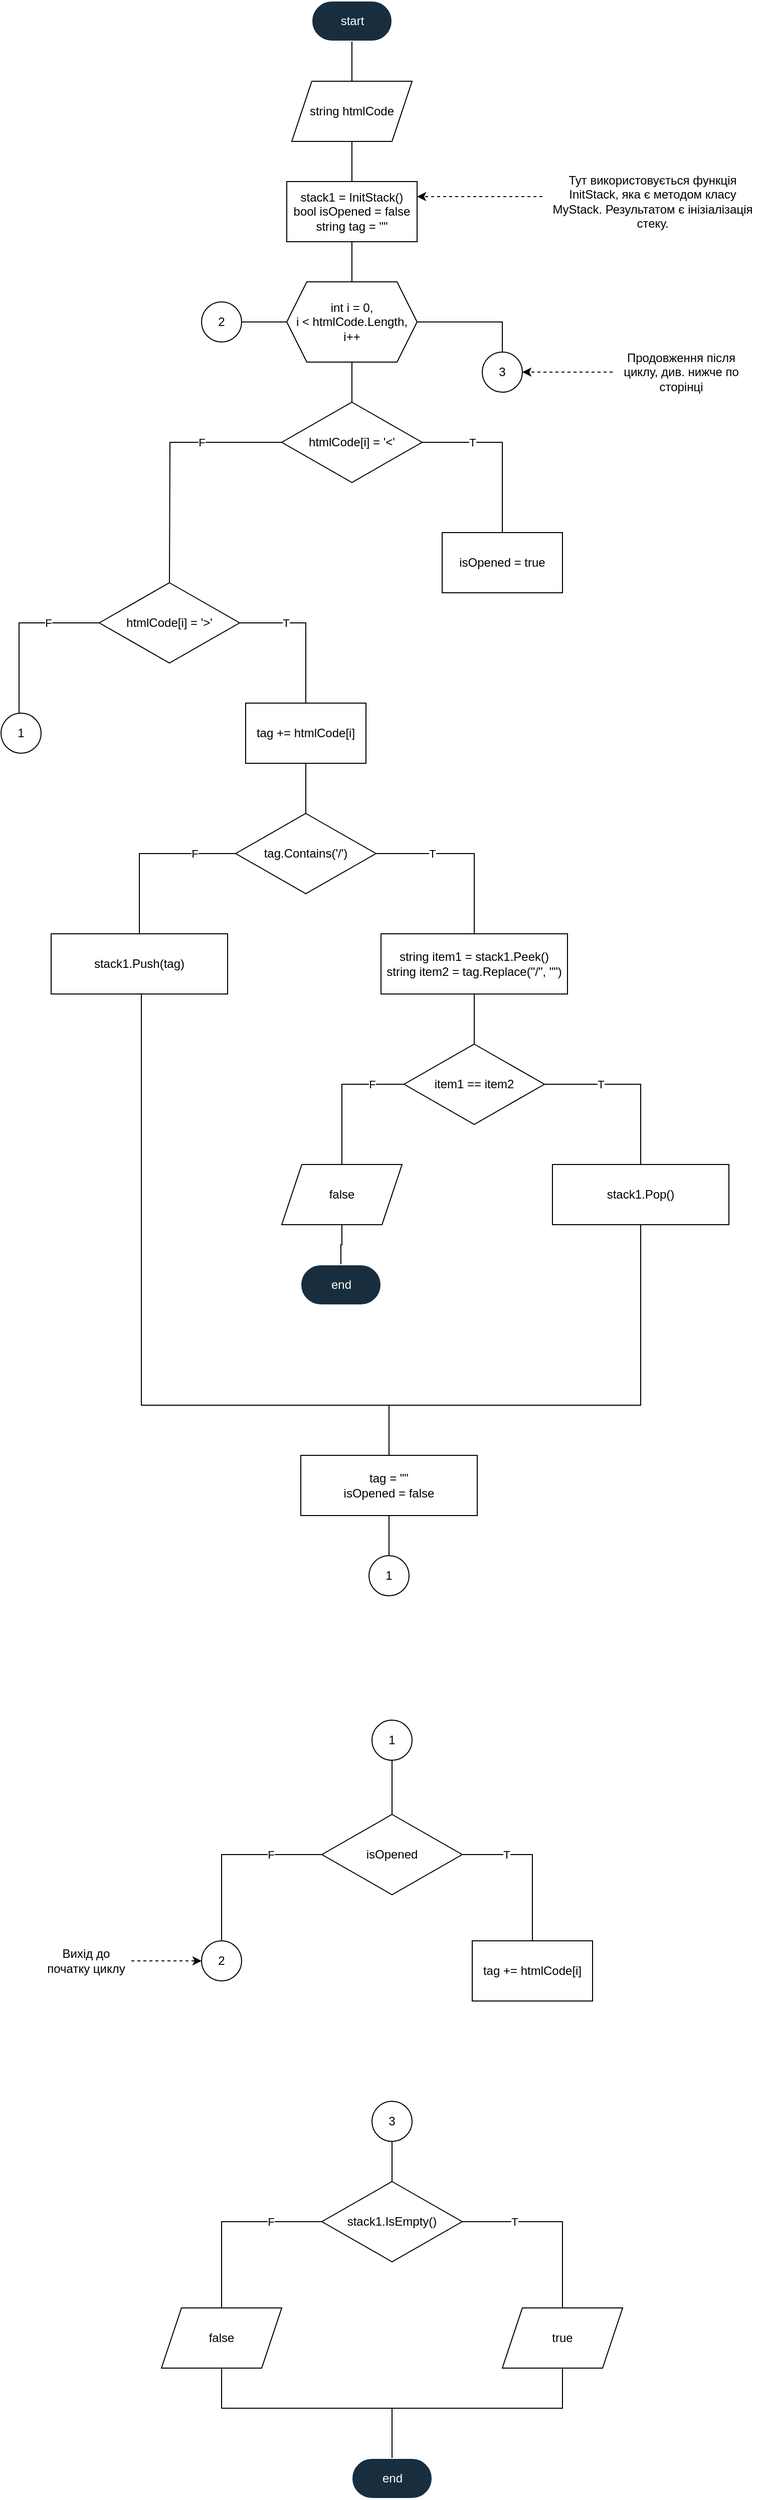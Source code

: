 <mxfile version="15.2.7" type="device" pages="3"><diagram id="WmStAW2NXW93feioie9I" name="Основне завдання"><mxGraphModel dx="1221" dy="714" grid="1" gridSize="10" guides="1" tooltips="1" connect="1" arrows="1" fold="1" page="1" pageScale="1" pageWidth="827" pageHeight="1169" math="0" shadow="0"><root><mxCell id="0"/><mxCell id="1" parent="0"/><mxCell id="f4gGvIyqo_a2WqdO0Ss9-2" style="edgeStyle=orthogonalEdgeStyle;rounded=0;orthogonalLoop=1;jettySize=auto;html=1;entryX=0.5;entryY=0;entryDx=0;entryDy=0;endArrow=none;endFill=0;" edge="1" parent="1" source="kD-7LVMLJh7Trm0NZcET-1" target="f4gGvIyqo_a2WqdO0Ss9-1"><mxGeometry relative="1" as="geometry"/></mxCell><mxCell id="kD-7LVMLJh7Trm0NZcET-1" value="start" style="html=1;dashed=0;whitespace=wrap;shape=mxgraph.dfd.start;rounded=0;sketch=0;fontColor=#FFFFFF;strokeColor=#FFFFFF;fillColor=#182E3E;" vertex="1" parent="1"><mxGeometry x="360" y="40" width="80" height="40" as="geometry"/></mxCell><mxCell id="f4gGvIyqo_a2WqdO0Ss9-4" style="edgeStyle=orthogonalEdgeStyle;rounded=0;orthogonalLoop=1;jettySize=auto;html=1;entryX=0.5;entryY=0;entryDx=0;entryDy=0;endArrow=none;endFill=0;" edge="1" parent="1" source="f4gGvIyqo_a2WqdO0Ss9-1" target="f4gGvIyqo_a2WqdO0Ss9-3"><mxGeometry relative="1" as="geometry"/></mxCell><mxCell id="f4gGvIyqo_a2WqdO0Ss9-1" value="string htmlCode" style="shape=parallelogram;perimeter=parallelogramPerimeter;whiteSpace=wrap;html=1;fixedSize=1;" vertex="1" parent="1"><mxGeometry x="340" y="120" width="120" height="60" as="geometry"/></mxCell><mxCell id="f4gGvIyqo_a2WqdO0Ss9-10" style="edgeStyle=orthogonalEdgeStyle;rounded=0;orthogonalLoop=1;jettySize=auto;html=1;entryX=0.5;entryY=0;entryDx=0;entryDy=0;endArrow=none;endFill=0;" edge="1" parent="1" source="f4gGvIyqo_a2WqdO0Ss9-3" target="f4gGvIyqo_a2WqdO0Ss9-9"><mxGeometry relative="1" as="geometry"/></mxCell><mxCell id="f4gGvIyqo_a2WqdO0Ss9-3" value="stack1 = InitStack()&lt;br&gt;bool isOpened = false&lt;br&gt;string tag = &quot;&quot;" style="rounded=0;whiteSpace=wrap;html=1;" vertex="1" parent="1"><mxGeometry x="335" y="220" width="130" height="60" as="geometry"/></mxCell><mxCell id="f4gGvIyqo_a2WqdO0Ss9-6" style="edgeStyle=orthogonalEdgeStyle;rounded=0;orthogonalLoop=1;jettySize=auto;html=1;endArrow=classic;endFill=1;dashed=1;entryX=1;entryY=0.25;entryDx=0;entryDy=0;" edge="1" parent="1" source="f4gGvIyqo_a2WqdO0Ss9-5" target="f4gGvIyqo_a2WqdO0Ss9-3"><mxGeometry relative="1" as="geometry"><mxPoint x="480" y="230" as="targetPoint"/><Array as="points"><mxPoint x="560" y="235"/><mxPoint x="560" y="235"/></Array></mxGeometry></mxCell><mxCell id="f4gGvIyqo_a2WqdO0Ss9-5" value="Тут використовується функція InitStack, яка є методом класу MyStack. Результатом є інізіалізація стеку." style="text;html=1;strokeColor=none;fillColor=none;align=center;verticalAlign=middle;whiteSpace=wrap;rounded=0;" vertex="1" parent="1"><mxGeometry x="590" y="200" width="220" height="80" as="geometry"/></mxCell><mxCell id="f4gGvIyqo_a2WqdO0Ss9-13" style="edgeStyle=orthogonalEdgeStyle;rounded=0;orthogonalLoop=1;jettySize=auto;html=1;entryX=0.5;entryY=0;entryDx=0;entryDy=0;endArrow=none;endFill=0;" edge="1" parent="1" source="f4gGvIyqo_a2WqdO0Ss9-9" target="f4gGvIyqo_a2WqdO0Ss9-11"><mxGeometry relative="1" as="geometry"><Array as="points"><mxPoint x="400" y="450"/><mxPoint x="400" y="450"/></Array></mxGeometry></mxCell><mxCell id="f4gGvIyqo_a2WqdO0Ss9-67" style="edgeStyle=orthogonalEdgeStyle;rounded=0;orthogonalLoop=1;jettySize=auto;html=1;entryX=0.5;entryY=0;entryDx=0;entryDy=0;endArrow=none;endFill=0;" edge="1" parent="1" source="f4gGvIyqo_a2WqdO0Ss9-9" target="f4gGvIyqo_a2WqdO0Ss9-66"><mxGeometry relative="1" as="geometry"/></mxCell><mxCell id="f4gGvIyqo_a2WqdO0Ss9-9" value="int i = 0,&lt;br&gt;i &amp;lt; htmlCode.Length, i++" style="shape=hexagon;perimeter=hexagonPerimeter2;whiteSpace=wrap;html=1;fixedSize=1;" vertex="1" parent="1"><mxGeometry x="335" y="320" width="130" height="80" as="geometry"/></mxCell><mxCell id="f4gGvIyqo_a2WqdO0Ss9-16" value="T" style="edgeStyle=orthogonalEdgeStyle;rounded=0;orthogonalLoop=1;jettySize=auto;html=1;entryX=0.5;entryY=0;entryDx=0;entryDy=0;endArrow=none;endFill=0;" edge="1" parent="1" source="f4gGvIyqo_a2WqdO0Ss9-11" target="f4gGvIyqo_a2WqdO0Ss9-14"><mxGeometry x="-0.412" relative="1" as="geometry"><mxPoint as="offset"/></mxGeometry></mxCell><mxCell id="f4gGvIyqo_a2WqdO0Ss9-22" value="F" style="edgeStyle=orthogonalEdgeStyle;rounded=0;orthogonalLoop=1;jettySize=auto;html=1;entryX=0.5;entryY=0;entryDx=0;entryDy=0;endArrow=none;endFill=0;" edge="1" parent="1" source="f4gGvIyqo_a2WqdO0Ss9-11"><mxGeometry x="-0.365" relative="1" as="geometry"><mxPoint x="218" y="620.0" as="targetPoint"/><mxPoint as="offset"/></mxGeometry></mxCell><mxCell id="f4gGvIyqo_a2WqdO0Ss9-11" value="htmlCode[i] = '&amp;lt;'" style="rhombus;whiteSpace=wrap;html=1;" vertex="1" parent="1"><mxGeometry x="330" y="440" width="140" height="80" as="geometry"/></mxCell><mxCell id="f4gGvIyqo_a2WqdO0Ss9-14" value="isOpened = true" style="rounded=0;whiteSpace=wrap;html=1;" vertex="1" parent="1"><mxGeometry x="490" y="570" width="120" height="60" as="geometry"/></mxCell><mxCell id="f4gGvIyqo_a2WqdO0Ss9-35" value="T" style="edgeStyle=orthogonalEdgeStyle;rounded=0;orthogonalLoop=1;jettySize=auto;html=1;entryX=0.5;entryY=0;entryDx=0;entryDy=0;endArrow=none;endFill=0;" edge="1" parent="1" source="f4gGvIyqo_a2WqdO0Ss9-37" target="f4gGvIyqo_a2WqdO0Ss9-39"><mxGeometry x="-0.37" relative="1" as="geometry"><mxPoint as="offset"/></mxGeometry></mxCell><mxCell id="f4gGvIyqo_a2WqdO0Ss9-36" value="F" style="edgeStyle=orthogonalEdgeStyle;rounded=0;orthogonalLoop=1;jettySize=auto;html=1;endArrow=none;endFill=0;entryX=0.5;entryY=0;entryDx=0;entryDy=0;" edge="1" parent="1" source="f4gGvIyqo_a2WqdO0Ss9-37" target="f4gGvIyqo_a2WqdO0Ss9-56"><mxGeometry x="-0.467" relative="1" as="geometry"><mxPoint x="68" y="740.0" as="targetPoint"/><Array as="points"><mxPoint x="68" y="660"/><mxPoint x="68" y="760"/></Array><mxPoint as="offset"/></mxGeometry></mxCell><mxCell id="f4gGvIyqo_a2WqdO0Ss9-37" value="htmlCode[i] = '&amp;gt;'" style="rhombus;whiteSpace=wrap;html=1;" vertex="1" parent="1"><mxGeometry x="148" y="620" width="140" height="80" as="geometry"/></mxCell><mxCell id="f4gGvIyqo_a2WqdO0Ss9-38" style="edgeStyle=orthogonalEdgeStyle;rounded=0;orthogonalLoop=1;jettySize=auto;html=1;entryX=0.5;entryY=0;entryDx=0;entryDy=0;endArrow=none;endFill=0;" edge="1" parent="1" source="f4gGvIyqo_a2WqdO0Ss9-39" target="f4gGvIyqo_a2WqdO0Ss9-42"><mxGeometry relative="1" as="geometry"/></mxCell><mxCell id="f4gGvIyqo_a2WqdO0Ss9-39" value="tag += htmlCode[i]" style="rounded=0;whiteSpace=wrap;html=1;" vertex="1" parent="1"><mxGeometry x="294" y="740" width="120" height="60" as="geometry"/></mxCell><mxCell id="f4gGvIyqo_a2WqdO0Ss9-40" value="T" style="edgeStyle=orthogonalEdgeStyle;rounded=0;orthogonalLoop=1;jettySize=auto;html=1;entryX=0.5;entryY=0;entryDx=0;entryDy=0;endArrow=none;endFill=0;" edge="1" parent="1" source="f4gGvIyqo_a2WqdO0Ss9-42" target="f4gGvIyqo_a2WqdO0Ss9-44"><mxGeometry x="-0.37" relative="1" as="geometry"><mxPoint as="offset"/></mxGeometry></mxCell><mxCell id="f4gGvIyqo_a2WqdO0Ss9-41" value="F" style="edgeStyle=orthogonalEdgeStyle;rounded=0;orthogonalLoop=1;jettySize=auto;html=1;entryX=0.5;entryY=0;entryDx=0;entryDy=0;endArrow=none;endFill=0;" edge="1" parent="1" source="f4gGvIyqo_a2WqdO0Ss9-42" target="f4gGvIyqo_a2WqdO0Ss9-48"><mxGeometry x="-0.534" relative="1" as="geometry"><Array as="points"><mxPoint x="188" y="890"/></Array><mxPoint as="offset"/></mxGeometry></mxCell><mxCell id="f4gGvIyqo_a2WqdO0Ss9-42" value="tag.Contains('/')" style="rhombus;whiteSpace=wrap;html=1;" vertex="1" parent="1"><mxGeometry x="284" y="850" width="140" height="80" as="geometry"/></mxCell><mxCell id="f4gGvIyqo_a2WqdO0Ss9-43" style="edgeStyle=orthogonalEdgeStyle;rounded=0;orthogonalLoop=1;jettySize=auto;html=1;entryX=0.5;entryY=0;entryDx=0;entryDy=0;endArrow=none;endFill=0;" edge="1" parent="1" source="f4gGvIyqo_a2WqdO0Ss9-44" target="f4gGvIyqo_a2WqdO0Ss9-46"><mxGeometry relative="1" as="geometry"/></mxCell><mxCell id="f4gGvIyqo_a2WqdO0Ss9-44" value="string item1 = stack1.Peek()&lt;br&gt;string item2 = tag.Replace(&quot;/&quot;, &quot;&quot;)" style="rounded=0;whiteSpace=wrap;html=1;" vertex="1" parent="1"><mxGeometry x="429" y="970" width="186" height="60" as="geometry"/></mxCell><mxCell id="f4gGvIyqo_a2WqdO0Ss9-45" value="T" style="edgeStyle=orthogonalEdgeStyle;rounded=0;orthogonalLoop=1;jettySize=auto;html=1;entryX=0.5;entryY=0;entryDx=0;entryDy=0;endArrow=none;endFill=0;" edge="1" parent="1" source="f4gGvIyqo_a2WqdO0Ss9-46" target="f4gGvIyqo_a2WqdO0Ss9-47"><mxGeometry x="-0.37" relative="1" as="geometry"><mxPoint as="offset"/></mxGeometry></mxCell><mxCell id="f4gGvIyqo_a2WqdO0Ss9-85" value="F" style="edgeStyle=orthogonalEdgeStyle;rounded=0;orthogonalLoop=1;jettySize=auto;html=1;entryX=0.5;entryY=0;entryDx=0;entryDy=0;endArrow=none;endFill=0;" edge="1" parent="1" source="f4gGvIyqo_a2WqdO0Ss9-46" target="f4gGvIyqo_a2WqdO0Ss9-84"><mxGeometry x="-0.549" relative="1" as="geometry"><Array as="points"><mxPoint x="390" y="1120"/></Array><mxPoint as="offset"/></mxGeometry></mxCell><mxCell id="f4gGvIyqo_a2WqdO0Ss9-46" value="item1 == item2" style="rhombus;whiteSpace=wrap;html=1;" vertex="1" parent="1"><mxGeometry x="452" y="1080" width="140" height="80" as="geometry"/></mxCell><mxCell id="f4gGvIyqo_a2WqdO0Ss9-90" style="edgeStyle=orthogonalEdgeStyle;rounded=0;orthogonalLoop=1;jettySize=auto;html=1;entryX=0.5;entryY=0;entryDx=0;entryDy=0;endArrow=none;endFill=0;" edge="1" parent="1" source="f4gGvIyqo_a2WqdO0Ss9-47" target="f4gGvIyqo_a2WqdO0Ss9-51"><mxGeometry relative="1" as="geometry"><Array as="points"><mxPoint x="688" y="1440"/><mxPoint x="437" y="1440"/></Array></mxGeometry></mxCell><mxCell id="f4gGvIyqo_a2WqdO0Ss9-47" value="stack1.Pop()" style="rounded=0;whiteSpace=wrap;html=1;" vertex="1" parent="1"><mxGeometry x="600" y="1200" width="176" height="60" as="geometry"/></mxCell><mxCell id="f4gGvIyqo_a2WqdO0Ss9-86" style="edgeStyle=orthogonalEdgeStyle;rounded=0;orthogonalLoop=1;jettySize=auto;html=1;entryX=0.5;entryY=0;entryDx=0;entryDy=0;endArrow=none;endFill=0;" edge="1" parent="1" source="f4gGvIyqo_a2WqdO0Ss9-48" target="f4gGvIyqo_a2WqdO0Ss9-51"><mxGeometry relative="1" as="geometry"><Array as="points"><mxPoint x="190" y="1440"/><mxPoint x="437" y="1440"/></Array></mxGeometry></mxCell><mxCell id="f4gGvIyqo_a2WqdO0Ss9-48" value="stack1.Push(tag)" style="rounded=0;whiteSpace=wrap;html=1;" vertex="1" parent="1"><mxGeometry x="100" y="970" width="176" height="60" as="geometry"/></mxCell><mxCell id="f4gGvIyqo_a2WqdO0Ss9-87" style="edgeStyle=orthogonalEdgeStyle;rounded=0;orthogonalLoop=1;jettySize=auto;html=1;entryX=0.5;entryY=0;entryDx=0;entryDy=0;endArrow=none;endFill=0;" edge="1" parent="1" source="f4gGvIyqo_a2WqdO0Ss9-51" target="f4gGvIyqo_a2WqdO0Ss9-54"><mxGeometry relative="1" as="geometry"/></mxCell><mxCell id="f4gGvIyqo_a2WqdO0Ss9-51" value="tag = &quot;&quot;&lt;br&gt;isOpened = false" style="rounded=0;whiteSpace=wrap;html=1;" vertex="1" parent="1"><mxGeometry x="349" y="1490" width="176" height="60" as="geometry"/></mxCell><mxCell id="f4gGvIyqo_a2WqdO0Ss9-54" value="1" style="ellipse;whiteSpace=wrap;html=1;aspect=fixed;" vertex="1" parent="1"><mxGeometry x="417" y="1590" width="40" height="40" as="geometry"/></mxCell><mxCell id="f4gGvIyqo_a2WqdO0Ss9-56" value="1" style="ellipse;whiteSpace=wrap;html=1;aspect=fixed;" vertex="1" parent="1"><mxGeometry x="50" y="750" width="40" height="40" as="geometry"/></mxCell><mxCell id="f4gGvIyqo_a2WqdO0Ss9-59" style="edgeStyle=orthogonalEdgeStyle;rounded=0;orthogonalLoop=1;jettySize=auto;html=1;entryX=0.5;entryY=0;entryDx=0;entryDy=0;endArrow=none;endFill=0;" edge="1" parent="1" source="f4gGvIyqo_a2WqdO0Ss9-57" target="f4gGvIyqo_a2WqdO0Ss9-58"><mxGeometry relative="1" as="geometry"/></mxCell><mxCell id="f4gGvIyqo_a2WqdO0Ss9-57" value="1" style="ellipse;whiteSpace=wrap;html=1;aspect=fixed;" vertex="1" parent="1"><mxGeometry x="420" y="1754" width="40" height="40" as="geometry"/></mxCell><mxCell id="f4gGvIyqo_a2WqdO0Ss9-61" value="T" style="edgeStyle=orthogonalEdgeStyle;rounded=0;orthogonalLoop=1;jettySize=auto;html=1;entryX=0.5;entryY=0;entryDx=0;entryDy=0;endArrow=none;endFill=0;" edge="1" parent="1" source="f4gGvIyqo_a2WqdO0Ss9-58" target="f4gGvIyqo_a2WqdO0Ss9-60"><mxGeometry x="-0.432" relative="1" as="geometry"><mxPoint x="-1" as="offset"/></mxGeometry></mxCell><mxCell id="f4gGvIyqo_a2WqdO0Ss9-63" value="F" style="edgeStyle=orthogonalEdgeStyle;rounded=0;orthogonalLoop=1;jettySize=auto;html=1;entryX=0.5;entryY=0;entryDx=0;entryDy=0;endArrow=none;endFill=0;" edge="1" parent="1" source="f4gGvIyqo_a2WqdO0Ss9-58" target="f4gGvIyqo_a2WqdO0Ss9-62"><mxGeometry x="-0.462" relative="1" as="geometry"><mxPoint x="-1" as="offset"/></mxGeometry></mxCell><mxCell id="f4gGvIyqo_a2WqdO0Ss9-58" value="isOpened" style="rhombus;whiteSpace=wrap;html=1;" vertex="1" parent="1"><mxGeometry x="370" y="1848" width="140" height="80" as="geometry"/></mxCell><mxCell id="f4gGvIyqo_a2WqdO0Ss9-60" value="tag += htmlCode[i]" style="rounded=0;whiteSpace=wrap;html=1;" vertex="1" parent="1"><mxGeometry x="520" y="1974" width="120" height="60" as="geometry"/></mxCell><mxCell id="f4gGvIyqo_a2WqdO0Ss9-62" value="2" style="ellipse;whiteSpace=wrap;html=1;aspect=fixed;" vertex="1" parent="1"><mxGeometry x="250" y="1974" width="40" height="40" as="geometry"/></mxCell><mxCell id="f4gGvIyqo_a2WqdO0Ss9-65" style="edgeStyle=orthogonalEdgeStyle;rounded=0;orthogonalLoop=1;jettySize=auto;html=1;entryX=0;entryY=0.5;entryDx=0;entryDy=0;endArrow=none;endFill=0;" edge="1" parent="1" source="f4gGvIyqo_a2WqdO0Ss9-64" target="f4gGvIyqo_a2WqdO0Ss9-9"><mxGeometry relative="1" as="geometry"/></mxCell><mxCell id="f4gGvIyqo_a2WqdO0Ss9-64" value="2" style="ellipse;whiteSpace=wrap;html=1;aspect=fixed;" vertex="1" parent="1"><mxGeometry x="250" y="340" width="40" height="40" as="geometry"/></mxCell><mxCell id="f4gGvIyqo_a2WqdO0Ss9-66" value="3" style="ellipse;whiteSpace=wrap;html=1;aspect=fixed;" vertex="1" parent="1"><mxGeometry x="530" y="390" width="40" height="40" as="geometry"/></mxCell><mxCell id="f4gGvIyqo_a2WqdO0Ss9-69" style="edgeStyle=orthogonalEdgeStyle;rounded=0;orthogonalLoop=1;jettySize=auto;html=1;endArrow=classic;endFill=1;dashed=1;entryX=0;entryY=0.5;entryDx=0;entryDy=0;" edge="1" parent="1" source="f4gGvIyqo_a2WqdO0Ss9-68" target="f4gGvIyqo_a2WqdO0Ss9-62"><mxGeometry relative="1" as="geometry"><mxPoint x="230" y="1994" as="targetPoint"/></mxGeometry></mxCell><mxCell id="f4gGvIyqo_a2WqdO0Ss9-68" value="Вихід до початку циклу" style="text;html=1;strokeColor=none;fillColor=none;align=center;verticalAlign=middle;whiteSpace=wrap;rounded=0;" vertex="1" parent="1"><mxGeometry x="90" y="1974" width="90" height="40" as="geometry"/></mxCell><mxCell id="f4gGvIyqo_a2WqdO0Ss9-73" style="edgeStyle=orthogonalEdgeStyle;rounded=0;orthogonalLoop=1;jettySize=auto;html=1;dashed=1;endArrow=classic;endFill=1;entryX=1;entryY=0.5;entryDx=0;entryDy=0;" edge="1" parent="1" source="f4gGvIyqo_a2WqdO0Ss9-71" target="f4gGvIyqo_a2WqdO0Ss9-66"><mxGeometry relative="1" as="geometry"><mxPoint x="590" y="410" as="targetPoint"/><Array as="points"/></mxGeometry></mxCell><mxCell id="f4gGvIyqo_a2WqdO0Ss9-71" value="Продовження після циклу, див. нижче по сторінці" style="text;html=1;strokeColor=none;fillColor=none;align=center;verticalAlign=middle;whiteSpace=wrap;rounded=0;" vertex="1" parent="1"><mxGeometry x="660" y="370" width="137" height="80" as="geometry"/></mxCell><mxCell id="f4gGvIyqo_a2WqdO0Ss9-81" style="edgeStyle=orthogonalEdgeStyle;rounded=0;orthogonalLoop=1;jettySize=auto;html=1;entryX=0.5;entryY=0;entryDx=0;entryDy=0;endArrow=none;endFill=0;" edge="1" parent="1" source="f4gGvIyqo_a2WqdO0Ss9-74" target="f4gGvIyqo_a2WqdO0Ss9-77"><mxGeometry relative="1" as="geometry"/></mxCell><mxCell id="f4gGvIyqo_a2WqdO0Ss9-74" value="3" style="ellipse;whiteSpace=wrap;html=1;aspect=fixed;" vertex="1" parent="1"><mxGeometry x="420" y="2134" width="40" height="40" as="geometry"/></mxCell><mxCell id="f4gGvIyqo_a2WqdO0Ss9-75" value="T" style="edgeStyle=orthogonalEdgeStyle;rounded=0;orthogonalLoop=1;jettySize=auto;html=1;entryX=0.5;entryY=0;entryDx=0;entryDy=0;endArrow=none;endFill=0;" edge="1" source="f4gGvIyqo_a2WqdO0Ss9-77" target="f4gGvIyqo_a2WqdO0Ss9-82" parent="1"><mxGeometry x="-0.432" relative="1" as="geometry"><mxPoint x="580" y="2340" as="targetPoint"/><mxPoint x="-1" as="offset"/></mxGeometry></mxCell><mxCell id="f4gGvIyqo_a2WqdO0Ss9-76" value="F" style="edgeStyle=orthogonalEdgeStyle;rounded=0;orthogonalLoop=1;jettySize=auto;html=1;entryX=0.5;entryY=0;entryDx=0;entryDy=0;endArrow=none;endFill=0;entryPerimeter=0;" edge="1" source="f4gGvIyqo_a2WqdO0Ss9-77" target="f4gGvIyqo_a2WqdO0Ss9-83" parent="1"><mxGeometry x="-0.462" relative="1" as="geometry"><mxPoint x="270" y="2340" as="targetPoint"/><mxPoint x="-1" as="offset"/></mxGeometry></mxCell><mxCell id="f4gGvIyqo_a2WqdO0Ss9-77" value="stack1.IsEmpty()" style="rhombus;whiteSpace=wrap;html=1;" vertex="1" parent="1"><mxGeometry x="370" y="2214" width="140" height="80" as="geometry"/></mxCell><mxCell id="f4gGvIyqo_a2WqdO0Ss9-93" style="edgeStyle=orthogonalEdgeStyle;rounded=0;orthogonalLoop=1;jettySize=auto;html=1;entryX=0.5;entryY=0.5;entryDx=0;entryDy=-20;entryPerimeter=0;endArrow=none;endFill=0;" edge="1" parent="1" source="f4gGvIyqo_a2WqdO0Ss9-82" target="f4gGvIyqo_a2WqdO0Ss9-91"><mxGeometry relative="1" as="geometry"><Array as="points"><mxPoint x="610" y="2440"/><mxPoint x="440" y="2440"/></Array></mxGeometry></mxCell><mxCell id="f4gGvIyqo_a2WqdO0Ss9-82" value="true" style="shape=parallelogram;perimeter=parallelogramPerimeter;whiteSpace=wrap;html=1;fixedSize=1;strokeColor=default;" vertex="1" parent="1"><mxGeometry x="550" y="2340" width="120" height="60" as="geometry"/></mxCell><mxCell id="f4gGvIyqo_a2WqdO0Ss9-92" style="edgeStyle=orthogonalEdgeStyle;rounded=0;orthogonalLoop=1;jettySize=auto;html=1;entryX=0.5;entryY=0.5;entryDx=0;entryDy=-20;entryPerimeter=0;endArrow=none;endFill=0;" edge="1" parent="1" source="f4gGvIyqo_a2WqdO0Ss9-83" target="f4gGvIyqo_a2WqdO0Ss9-91"><mxGeometry relative="1" as="geometry"><Array as="points"><mxPoint x="270" y="2440"/><mxPoint x="440" y="2440"/></Array></mxGeometry></mxCell><mxCell id="f4gGvIyqo_a2WqdO0Ss9-83" value="false" style="shape=parallelogram;perimeter=parallelogramPerimeter;whiteSpace=wrap;html=1;fixedSize=1;strokeColor=default;" vertex="1" parent="1"><mxGeometry x="210" y="2340" width="120" height="60" as="geometry"/></mxCell><mxCell id="f4gGvIyqo_a2WqdO0Ss9-89" style="edgeStyle=orthogonalEdgeStyle;rounded=0;orthogonalLoop=1;jettySize=auto;html=1;entryX=0.5;entryY=0.5;entryDx=0;entryDy=-20;entryPerimeter=0;endArrow=none;endFill=0;" edge="1" parent="1" source="f4gGvIyqo_a2WqdO0Ss9-84" target="f4gGvIyqo_a2WqdO0Ss9-88"><mxGeometry relative="1" as="geometry"/></mxCell><mxCell id="f4gGvIyqo_a2WqdO0Ss9-84" value="false" style="shape=parallelogram;perimeter=parallelogramPerimeter;whiteSpace=wrap;html=1;fixedSize=1;strokeColor=default;" vertex="1" parent="1"><mxGeometry x="330" y="1200" width="120" height="60" as="geometry"/></mxCell><mxCell id="f4gGvIyqo_a2WqdO0Ss9-88" value="end" style="html=1;dashed=0;whitespace=wrap;shape=mxgraph.dfd.start;rounded=0;sketch=0;fontColor=#FFFFFF;strokeColor=#FFFFFF;fillColor=#182E3E;" vertex="1" parent="1"><mxGeometry x="349" y="1300" width="80" height="40" as="geometry"/></mxCell><mxCell id="f4gGvIyqo_a2WqdO0Ss9-91" value="end" style="html=1;dashed=0;whitespace=wrap;shape=mxgraph.dfd.start;rounded=0;sketch=0;fontColor=#FFFFFF;strokeColor=#FFFFFF;fillColor=#182E3E;" vertex="1" parent="1"><mxGeometry x="400" y="2490" width="80" height="40" as="geometry"/></mxCell></root></mxGraphModel></diagram><diagram id="gWf76GA9u9u6Kv79rgIY" name="Stack.Push"><mxGraphModel dx="1038" dy="607" grid="1" gridSize="10" guides="1" tooltips="1" connect="1" arrows="1" fold="1" page="1" pageScale="1" pageWidth="827" pageHeight="1169" math="0" shadow="0"><root><mxCell id="yCcYGyc7wUkkf5P2ssVE-0"/><mxCell id="yCcYGyc7wUkkf5P2ssVE-1" parent="yCcYGyc7wUkkf5P2ssVE-0"/><mxCell id="p2t2KZ9ZxUAHwpHu-pZy-2" style="edgeStyle=orthogonalEdgeStyle;rounded=0;orthogonalLoop=1;jettySize=auto;html=1;entryX=0.5;entryY=0;entryDx=0;entryDy=0;endArrow=none;endFill=0;" edge="1" parent="yCcYGyc7wUkkf5P2ssVE-1" source="p2t2KZ9ZxUAHwpHu-pZy-0" target="p2t2KZ9ZxUAHwpHu-pZy-1"><mxGeometry relative="1" as="geometry"/></mxCell><mxCell id="p2t2KZ9ZxUAHwpHu-pZy-0" value="start" style="html=1;dashed=0;whitespace=wrap;shape=mxgraph.dfd.start;rounded=0;sketch=0;fontColor=#FFFFFF;strokeColor=#FFFFFF;fillColor=#182E3E;" vertex="1" parent="yCcYGyc7wUkkf5P2ssVE-1"><mxGeometry x="374" y="40" width="80" height="40" as="geometry"/></mxCell><mxCell id="p2t2KZ9ZxUAHwpHu-pZy-4" style="edgeStyle=orthogonalEdgeStyle;rounded=0;orthogonalLoop=1;jettySize=auto;html=1;entryX=0.5;entryY=0;entryDx=0;entryDy=0;endArrow=none;endFill=0;" edge="1" parent="yCcYGyc7wUkkf5P2ssVE-1" source="p2t2KZ9ZxUAHwpHu-pZy-1" target="p2t2KZ9ZxUAHwpHu-pZy-3"><mxGeometry relative="1" as="geometry"/></mxCell><mxCell id="p2t2KZ9ZxUAHwpHu-pZy-1" value="T elem" style="shape=parallelogram;perimeter=parallelogramPerimeter;whiteSpace=wrap;html=1;fixedSize=1;strokeColor=default;" vertex="1" parent="yCcYGyc7wUkkf5P2ssVE-1"><mxGeometry x="354" y="120" width="120" height="60" as="geometry"/></mxCell><mxCell id="p2t2KZ9ZxUAHwpHu-pZy-11" style="edgeStyle=orthogonalEdgeStyle;rounded=0;orthogonalLoop=1;jettySize=auto;html=1;entryX=0.5;entryY=0;entryDx=0;entryDy=0;endArrow=none;endFill=0;" edge="1" parent="yCcYGyc7wUkkf5P2ssVE-1" source="p2t2KZ9ZxUAHwpHu-pZy-3" target="p2t2KZ9ZxUAHwpHu-pZy-10"><mxGeometry relative="1" as="geometry"/></mxCell><mxCell id="p2t2KZ9ZxUAHwpHu-pZy-3" value="Node&amp;lt;T&amp;gt; newNode = new Node&amp;lt;T&amp;gt;(elem)" style="rounded=0;whiteSpace=wrap;html=1;strokeColor=default;" vertex="1" parent="yCcYGyc7wUkkf5P2ssVE-1"><mxGeometry x="326" y="230" width="176" height="60" as="geometry"/></mxCell><mxCell id="p2t2KZ9ZxUAHwpHu-pZy-6" style="edgeStyle=orthogonalEdgeStyle;rounded=0;orthogonalLoop=1;jettySize=auto;html=1;endArrow=classic;endFill=1;dashed=1;entryX=1;entryY=0.5;entryDx=0;entryDy=0;" edge="1" parent="yCcYGyc7wUkkf5P2ssVE-1" source="p2t2KZ9ZxUAHwpHu-pZy-5" target="p2t2KZ9ZxUAHwpHu-pZy-3"><mxGeometry relative="1" as="geometry"><mxPoint x="530" y="260" as="targetPoint"/></mxGeometry></mxCell><mxCell id="p2t2KZ9ZxUAHwpHu-pZy-5" value="Створюється об'єкт типу Node&amp;lt;T&amp;gt;, у якого поле Value = elem" style="text;html=1;strokeColor=none;fillColor=none;align=center;verticalAlign=middle;whiteSpace=wrap;rounded=0;" vertex="1" parent="yCcYGyc7wUkkf5P2ssVE-1"><mxGeometry x="650" y="235" width="130" height="50" as="geometry"/></mxCell><mxCell id="p2t2KZ9ZxUAHwpHu-pZy-9" style="edgeStyle=orthogonalEdgeStyle;rounded=0;orthogonalLoop=1;jettySize=auto;html=1;dashed=1;endArrow=classic;endFill=1;" edge="1" parent="yCcYGyc7wUkkf5P2ssVE-1" source="p2t2KZ9ZxUAHwpHu-pZy-7"><mxGeometry relative="1" as="geometry"><mxPoint x="320" y="260" as="targetPoint"/><Array as="points"><mxPoint x="250" y="260"/><mxPoint x="250" y="260"/></Array></mxGeometry></mxCell><mxCell id="p2t2KZ9ZxUAHwpHu-pZy-7" value="&lt;div style=&quot;text-align: center&quot;&gt;&lt;b&gt;&lt;font style=&quot;font-size: 12px&quot;&gt;Примітка&lt;/font&gt;&lt;/b&gt;&lt;/div&gt;&lt;div style=&quot;text-align: center&quot;&gt;&lt;b&gt;&lt;font style=&quot;font-size: 12px&quot;&gt;&lt;br&gt;&lt;/font&gt;&lt;/b&gt;&lt;/div&gt;&lt;div style=&quot;text-align: center&quot;&gt;&lt;span&gt;&lt;span style=&quot;white-space: pre&quot;&gt;&#9;&lt;/span&gt;Структура класу Node&amp;lt;T&amp;gt;:&lt;/span&gt;&lt;/div&gt;&lt;div style=&quot;text-align: center&quot;&gt;&lt;br&gt;&lt;/div&gt;&amp;nbsp;public T Value&lt;br&gt;&amp;nbsp;public Node&amp;lt;T&amp;gt; NextNode&lt;br&gt;&lt;div&gt;&lt;span&gt;&amp;nbsp;public Node(T value)&lt;/span&gt;&lt;/div&gt;&lt;div&gt;&lt;span&gt;&amp;nbsp;{&lt;/span&gt;&lt;/div&gt;&lt;div&gt;&lt;span&gt;&amp;nbsp; &amp;nbsp; &amp;nbsp; Value = value&lt;/span&gt;&lt;/div&gt;&lt;div&gt;&lt;span&gt;&amp;nbsp;}&lt;/span&gt;&lt;/div&gt;" style="text;html=1;strokeColor=none;fillColor=none;align=left;verticalAlign=middle;whiteSpace=wrap;rounded=0;" vertex="1" parent="yCcYGyc7wUkkf5P2ssVE-1"><mxGeometry x="30" y="200" width="190" height="160" as="geometry"/></mxCell><mxCell id="p2t2KZ9ZxUAHwpHu-pZy-15" value="T" style="edgeStyle=orthogonalEdgeStyle;rounded=0;orthogonalLoop=1;jettySize=auto;html=1;entryX=0.5;entryY=0;entryDx=0;entryDy=0;endArrow=none;endFill=0;" edge="1" parent="yCcYGyc7wUkkf5P2ssVE-1" source="p2t2KZ9ZxUAHwpHu-pZy-10" target="p2t2KZ9ZxUAHwpHu-pZy-14"><mxGeometry x="-0.566" relative="1" as="geometry"><mxPoint as="offset"/></mxGeometry></mxCell><mxCell id="p2t2KZ9ZxUAHwpHu-pZy-17" value="F" style="edgeStyle=orthogonalEdgeStyle;rounded=0;orthogonalLoop=1;jettySize=auto;html=1;entryX=0.5;entryY=0;entryDx=0;entryDy=0;endArrow=none;endFill=0;" edge="1" parent="yCcYGyc7wUkkf5P2ssVE-1" source="p2t2KZ9ZxUAHwpHu-pZy-10" target="p2t2KZ9ZxUAHwpHu-pZy-16"><mxGeometry x="-0.585" relative="1" as="geometry"><Array as="points"><mxPoint x="280" y="380"/></Array><mxPoint as="offset"/></mxGeometry></mxCell><mxCell id="p2t2KZ9ZxUAHwpHu-pZy-10" value="Top = null" style="rhombus;whiteSpace=wrap;html=1;strokeColor=default;" vertex="1" parent="yCcYGyc7wUkkf5P2ssVE-1"><mxGeometry x="344" y="340" width="140" height="80" as="geometry"/></mxCell><mxCell id="p2t2KZ9ZxUAHwpHu-pZy-12" value="Клас MyStack має 2 поля:&lt;br&gt;&lt;br&gt;public Node&amp;lt;T&amp;gt; Top&lt;br&gt;public int Size" style="text;html=1;strokeColor=none;fillColor=none;align=left;verticalAlign=middle;whiteSpace=wrap;rounded=0;" vertex="1" parent="yCcYGyc7wUkkf5P2ssVE-1"><mxGeometry x="650" y="320" width="160" height="80" as="geometry"/></mxCell><mxCell id="p2t2KZ9ZxUAHwpHu-pZy-13" style="edgeStyle=orthogonalEdgeStyle;rounded=0;orthogonalLoop=1;jettySize=auto;html=1;endArrow=classic;endFill=1;dashed=1;entryX=1;entryY=0;entryDx=0;entryDy=0;exitX=0;exitY=0.5;exitDx=0;exitDy=0;" edge="1" source="p2t2KZ9ZxUAHwpHu-pZy-12" parent="yCcYGyc7wUkkf5P2ssVE-1" target="p2t2KZ9ZxUAHwpHu-pZy-10"><mxGeometry relative="1" as="geometry"><mxPoint x="502" y="455" as="targetPoint"/><Array as="points"><mxPoint x="600" y="360"/><mxPoint x="600" y="360"/></Array></mxGeometry></mxCell><mxCell id="p2t2KZ9ZxUAHwpHu-pZy-22" style="edgeStyle=orthogonalEdgeStyle;rounded=0;orthogonalLoop=1;jettySize=auto;html=1;entryX=0.5;entryY=0;entryDx=0;entryDy=0;endArrow=none;endFill=0;" edge="1" parent="yCcYGyc7wUkkf5P2ssVE-1" source="p2t2KZ9ZxUAHwpHu-pZy-14" target="p2t2KZ9ZxUAHwpHu-pZy-20"><mxGeometry relative="1" as="geometry"><Array as="points"><mxPoint x="550" y="690"/><mxPoint x="414" y="690"/></Array></mxGeometry></mxCell><mxCell id="p2t2KZ9ZxUAHwpHu-pZy-14" value="Top = newNode&lt;br&gt;Top.NextNode = null" style="rounded=0;whiteSpace=wrap;html=1;strokeColor=default;" vertex="1" parent="yCcYGyc7wUkkf5P2ssVE-1"><mxGeometry x="490" y="480" width="120" height="60" as="geometry"/></mxCell><mxCell id="YyKTFUhxXIccKrG3CHeC-1" style="edgeStyle=orthogonalEdgeStyle;rounded=0;orthogonalLoop=1;jettySize=auto;html=1;entryX=0.5;entryY=0;entryDx=0;entryDy=0;endArrow=none;endFill=0;" edge="1" parent="yCcYGyc7wUkkf5P2ssVE-1" source="p2t2KZ9ZxUAHwpHu-pZy-16" target="YyKTFUhxXIccKrG3CHeC-0"><mxGeometry relative="1" as="geometry"/></mxCell><mxCell id="p2t2KZ9ZxUAHwpHu-pZy-16" value="newNode.NextNode = Top&lt;br&gt;Top = newNode" style="rounded=0;whiteSpace=wrap;html=1;strokeColor=default;" vertex="1" parent="yCcYGyc7wUkkf5P2ssVE-1"><mxGeometry x="200" y="480" width="160" height="60" as="geometry"/></mxCell><mxCell id="p2t2KZ9ZxUAHwpHu-pZy-19" style="edgeStyle=orthogonalEdgeStyle;rounded=0;orthogonalLoop=1;jettySize=auto;html=1;endArrow=classic;endFill=1;dashed=1;entryX=0;entryY=0.5;entryDx=0;entryDy=0;" edge="1" parent="yCcYGyc7wUkkf5P2ssVE-1" source="p2t2KZ9ZxUAHwpHu-pZy-18" target="YyKTFUhxXIccKrG3CHeC-0"><mxGeometry relative="1" as="geometry"><mxPoint x="200" y="610" as="targetPoint"/></mxGeometry></mxCell><mxCell id="p2t2KZ9ZxUAHwpHu-pZy-18" value="&lt;div style=&quot;text-align: center&quot;&gt;PrintStackContent() - метод, що виводить вміст стеку&amp;nbsp;&lt;/div&gt;" style="text;html=1;strokeColor=none;fillColor=none;align=left;verticalAlign=middle;whiteSpace=wrap;rounded=0;" vertex="1" parent="yCcYGyc7wUkkf5P2ssVE-1"><mxGeometry x="10" y="565" width="140" height="90" as="geometry"/></mxCell><mxCell id="p2t2KZ9ZxUAHwpHu-pZy-24" style="edgeStyle=orthogonalEdgeStyle;rounded=0;orthogonalLoop=1;jettySize=auto;html=1;entryX=0.5;entryY=0.5;entryDx=0;entryDy=-20;entryPerimeter=0;endArrow=none;endFill=0;" edge="1" parent="yCcYGyc7wUkkf5P2ssVE-1" source="p2t2KZ9ZxUAHwpHu-pZy-20" target="p2t2KZ9ZxUAHwpHu-pZy-23"><mxGeometry relative="1" as="geometry"/></mxCell><mxCell id="p2t2KZ9ZxUAHwpHu-pZy-20" value="Size++" style="rounded=0;whiteSpace=wrap;html=1;strokeColor=default;" vertex="1" parent="yCcYGyc7wUkkf5P2ssVE-1"><mxGeometry x="334" y="740" width="160" height="60" as="geometry"/></mxCell><mxCell id="p2t2KZ9ZxUAHwpHu-pZy-23" value="end" style="html=1;dashed=0;whitespace=wrap;shape=mxgraph.dfd.start;rounded=0;sketch=0;fontColor=#FFFFFF;strokeColor=#FFFFFF;fillColor=#182E3E;" vertex="1" parent="yCcYGyc7wUkkf5P2ssVE-1"><mxGeometry x="374" y="840" width="80" height="40" as="geometry"/></mxCell><mxCell id="YyKTFUhxXIccKrG3CHeC-2" style="edgeStyle=orthogonalEdgeStyle;rounded=0;orthogonalLoop=1;jettySize=auto;html=1;entryX=0.5;entryY=0;entryDx=0;entryDy=0;endArrow=none;endFill=0;" edge="1" parent="yCcYGyc7wUkkf5P2ssVE-1" source="YyKTFUhxXIccKrG3CHeC-0" target="p2t2KZ9ZxUAHwpHu-pZy-20"><mxGeometry relative="1" as="geometry"><Array as="points"><mxPoint x="280" y="690"/><mxPoint x="414" y="690"/></Array></mxGeometry></mxCell><mxCell id="YyKTFUhxXIccKrG3CHeC-0" value="PrintStackContent()" style="shape=process;whiteSpace=wrap;html=1;backgroundOutline=1;strokeColor=default;" vertex="1" parent="yCcYGyc7wUkkf5P2ssVE-1"><mxGeometry x="202.5" y="580" width="155" height="60" as="geometry"/></mxCell></root></mxGraphModel></diagram><diagram id="2yEhd0J0uXfHHs0jp0Fj" name="Stack.Pop"><mxGraphModel dx="1865" dy="607" grid="1" gridSize="10" guides="1" tooltips="1" connect="1" arrows="1" fold="1" page="1" pageScale="1" pageWidth="827" pageHeight="1169" math="0" shadow="0"><root><mxCell id="_LmHEDKWDadNyjzmg3N1-0"/><mxCell id="_LmHEDKWDadNyjzmg3N1-1" parent="_LmHEDKWDadNyjzmg3N1-0"/><mxCell id="9lkLVucohAmtKMxpwpdv-1" style="edgeStyle=orthogonalEdgeStyle;rounded=0;orthogonalLoop=1;jettySize=auto;html=1;entryX=0.5;entryY=0;entryDx=0;entryDy=0;endArrow=none;endFill=0;" edge="1" parent="_LmHEDKWDadNyjzmg3N1-1" source="9Whj8_xUPL9GjuipQdKu-0" target="9lkLVucohAmtKMxpwpdv-0"><mxGeometry relative="1" as="geometry"/></mxCell><mxCell id="9Whj8_xUPL9GjuipQdKu-0" value="start" style="html=1;dashed=0;whitespace=wrap;shape=mxgraph.dfd.start;rounded=0;sketch=0;fontColor=#FFFFFF;strokeColor=#FFFFFF;fillColor=#182E3E;" vertex="1" parent="_LmHEDKWDadNyjzmg3N1-1"><mxGeometry x="374" y="40" width="80" height="40" as="geometry"/></mxCell><mxCell id="9lkLVucohAmtKMxpwpdv-3" value="T" style="edgeStyle=orthogonalEdgeStyle;rounded=0;orthogonalLoop=1;jettySize=auto;html=1;entryX=0.5;entryY=0;entryDx=0;entryDy=0;endArrow=none;endFill=0;" edge="1" parent="_LmHEDKWDadNyjzmg3N1-1" source="9lkLVucohAmtKMxpwpdv-0" target="9lkLVucohAmtKMxpwpdv-2"><mxGeometry x="-0.446" relative="1" as="geometry"><mxPoint as="offset"/></mxGeometry></mxCell><mxCell id="9lkLVucohAmtKMxpwpdv-6" value="F" style="edgeStyle=orthogonalEdgeStyle;rounded=0;orthogonalLoop=1;jettySize=auto;html=1;entryX=0.5;entryY=0;entryDx=0;entryDy=0;endArrow=none;endFill=0;" edge="1" parent="_LmHEDKWDadNyjzmg3N1-1" source="9lkLVucohAmtKMxpwpdv-0" target="9lkLVucohAmtKMxpwpdv-5"><mxGeometry x="-0.463" relative="1" as="geometry"><mxPoint as="offset"/></mxGeometry></mxCell><mxCell id="9lkLVucohAmtKMxpwpdv-0" value="IsEmpty()" style="rhombus;whiteSpace=wrap;html=1;strokeColor=default;" vertex="1" parent="_LmHEDKWDadNyjzmg3N1-1"><mxGeometry x="344" y="120" width="140" height="80" as="geometry"/></mxCell><mxCell id="b29mJGxW06PTE66bmXUZ-6" style="edgeStyle=orthogonalEdgeStyle;rounded=0;orthogonalLoop=1;jettySize=auto;html=1;entryX=0.5;entryY=0.5;entryDx=0;entryDy=-20;entryPerimeter=0;endArrow=none;endFill=0;" edge="1" parent="_LmHEDKWDadNyjzmg3N1-1" source="9lkLVucohAmtKMxpwpdv-2" target="b29mJGxW06PTE66bmXUZ-4"><mxGeometry relative="1" as="geometry"><Array as="points"><mxPoint x="560" y="570"/><mxPoint x="414" y="570"/></Array></mxGeometry></mxCell><mxCell id="9lkLVucohAmtKMxpwpdv-2" value="default(T)" style="shape=parallelogram;perimeter=parallelogramPerimeter;whiteSpace=wrap;html=1;fixedSize=1;strokeColor=default;" vertex="1" parent="_LmHEDKWDadNyjzmg3N1-1"><mxGeometry x="500" y="250" width="120" height="60" as="geometry"/></mxCell><mxCell id="9lkLVucohAmtKMxpwpdv-8" style="edgeStyle=orthogonalEdgeStyle;rounded=0;orthogonalLoop=1;jettySize=auto;html=1;entryX=0.5;entryY=0;entryDx=0;entryDy=0;endArrow=none;endFill=0;" edge="1" parent="_LmHEDKWDadNyjzmg3N1-1" source="9lkLVucohAmtKMxpwpdv-5" target="9lkLVucohAmtKMxpwpdv-7"><mxGeometry relative="1" as="geometry"/></mxCell><mxCell id="9lkLVucohAmtKMxpwpdv-5" value="&amp;nbsp;T valueToShow = Top.Value&lt;br&gt;&amp;nbsp;Top = Top.NextNode&lt;br&gt;&amp;nbsp;Size--" style="rounded=0;whiteSpace=wrap;html=1;strokeColor=default;align=left;" vertex="1" parent="_LmHEDKWDadNyjzmg3N1-1"><mxGeometry x="170" y="250" width="170" height="60" as="geometry"/></mxCell><mxCell id="b29mJGxW06PTE66bmXUZ-3" style="edgeStyle=orthogonalEdgeStyle;rounded=0;orthogonalLoop=1;jettySize=auto;html=1;entryX=0.5;entryY=0;entryDx=0;entryDy=0;endArrow=none;endFill=0;" edge="1" parent="_LmHEDKWDadNyjzmg3N1-1" source="9lkLVucohAmtKMxpwpdv-7" target="b29mJGxW06PTE66bmXUZ-0"><mxGeometry relative="1" as="geometry"/></mxCell><mxCell id="9lkLVucohAmtKMxpwpdv-7" value="PrintStackContent()" style="shape=process;whiteSpace=wrap;html=1;backgroundOutline=1;strokeColor=default;" vertex="1" parent="_LmHEDKWDadNyjzmg3N1-1"><mxGeometry x="177.5" y="360" width="155" height="60" as="geometry"/></mxCell><mxCell id="X0IEuF1eRfYwQfhBP6iI-2" style="edgeStyle=orthogonalEdgeStyle;rounded=0;orthogonalLoop=1;jettySize=auto;html=1;entryX=0;entryY=0.5;entryDx=0;entryDy=0;endArrow=classic;endFill=1;dashed=1;" edge="1" parent="_LmHEDKWDadNyjzmg3N1-1" source="X0IEuF1eRfYwQfhBP6iI-1" target="9lkLVucohAmtKMxpwpdv-7"><mxGeometry relative="1" as="geometry"/></mxCell><mxCell id="X0IEuF1eRfYwQfhBP6iI-1" value="&lt;div style=&quot;text-align: center&quot;&gt;PrintStackContent() - метод, що виводить вміст стеку&amp;nbsp;&lt;/div&gt;" style="text;html=1;strokeColor=none;fillColor=none;align=left;verticalAlign=middle;whiteSpace=wrap;rounded=0;" vertex="1" parent="_LmHEDKWDadNyjzmg3N1-1"><mxGeometry x="-15" y="345" width="140" height="90" as="geometry"/></mxCell><mxCell id="X0IEuF1eRfYwQfhBP6iI-5" style="edgeStyle=orthogonalEdgeStyle;rounded=0;orthogonalLoop=1;jettySize=auto;html=1;entryX=0.69;entryY=0.195;entryDx=0;entryDy=0;dashed=1;endArrow=classic;endFill=1;entryPerimeter=0;" edge="1" parent="_LmHEDKWDadNyjzmg3N1-1" source="X0IEuF1eRfYwQfhBP6iI-3" target="9lkLVucohAmtKMxpwpdv-0"><mxGeometry relative="1" as="geometry"><Array as="points"/></mxGeometry></mxCell><mxCell id="X0IEuF1eRfYwQfhBP6iI-3" value="&lt;div style=&quot;text-align: center&quot;&gt;Перевірка чи Size дорівнює нулю, тобто чи є стек пустим&lt;/div&gt;" style="text;html=1;strokeColor=none;fillColor=none;align=left;verticalAlign=middle;whiteSpace=wrap;rounded=0;" vertex="1" parent="_LmHEDKWDadNyjzmg3N1-1"><mxGeometry x="650" y="90" width="140" height="90" as="geometry"/></mxCell><mxCell id="b29mJGxW06PTE66bmXUZ-5" style="edgeStyle=orthogonalEdgeStyle;rounded=0;orthogonalLoop=1;jettySize=auto;html=1;entryX=0.5;entryY=0.5;entryDx=0;entryDy=-20;entryPerimeter=0;endArrow=none;endFill=0;" edge="1" parent="_LmHEDKWDadNyjzmg3N1-1" source="b29mJGxW06PTE66bmXUZ-0" target="b29mJGxW06PTE66bmXUZ-4"><mxGeometry relative="1" as="geometry"><Array as="points"><mxPoint x="255" y="570"/><mxPoint x="414" y="570"/></Array></mxGeometry></mxCell><mxCell id="b29mJGxW06PTE66bmXUZ-0" value="valueToShow" style="shape=parallelogram;perimeter=parallelogramPerimeter;whiteSpace=wrap;html=1;fixedSize=1;strokeColor=default;" vertex="1" parent="_LmHEDKWDadNyjzmg3N1-1"><mxGeometry x="195" y="470" width="120" height="60" as="geometry"/></mxCell><mxCell id="b29mJGxW06PTE66bmXUZ-4" value="end" style="html=1;dashed=0;whitespace=wrap;shape=mxgraph.dfd.start;rounded=0;sketch=0;fontColor=#FFFFFF;strokeColor=#FFFFFF;fillColor=#182E3E;" vertex="1" parent="_LmHEDKWDadNyjzmg3N1-1"><mxGeometry x="374" y="600" width="80" height="40" as="geometry"/></mxCell></root></mxGraphModel></diagram></mxfile>